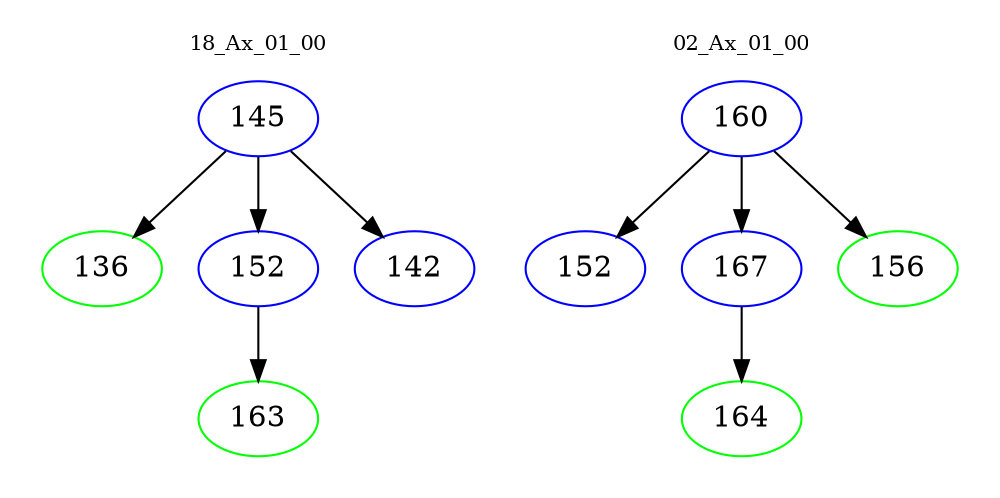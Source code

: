 digraph{
subgraph cluster_0 {
color = white
label = "18_Ax_01_00";
fontsize=10;
T0_145 [label="145", color="blue"]
T0_145 -> T0_136 [color="black"]
T0_136 [label="136", color="green"]
T0_145 -> T0_152 [color="black"]
T0_152 [label="152", color="blue"]
T0_152 -> T0_163 [color="black"]
T0_163 [label="163", color="green"]
T0_145 -> T0_142 [color="black"]
T0_142 [label="142", color="blue"]
}
subgraph cluster_1 {
color = white
label = "02_Ax_01_00";
fontsize=10;
T1_160 [label="160", color="blue"]
T1_160 -> T1_152 [color="black"]
T1_152 [label="152", color="blue"]
T1_160 -> T1_167 [color="black"]
T1_167 [label="167", color="blue"]
T1_167 -> T1_164 [color="black"]
T1_164 [label="164", color="green"]
T1_160 -> T1_156 [color="black"]
T1_156 [label="156", color="green"]
}
}
